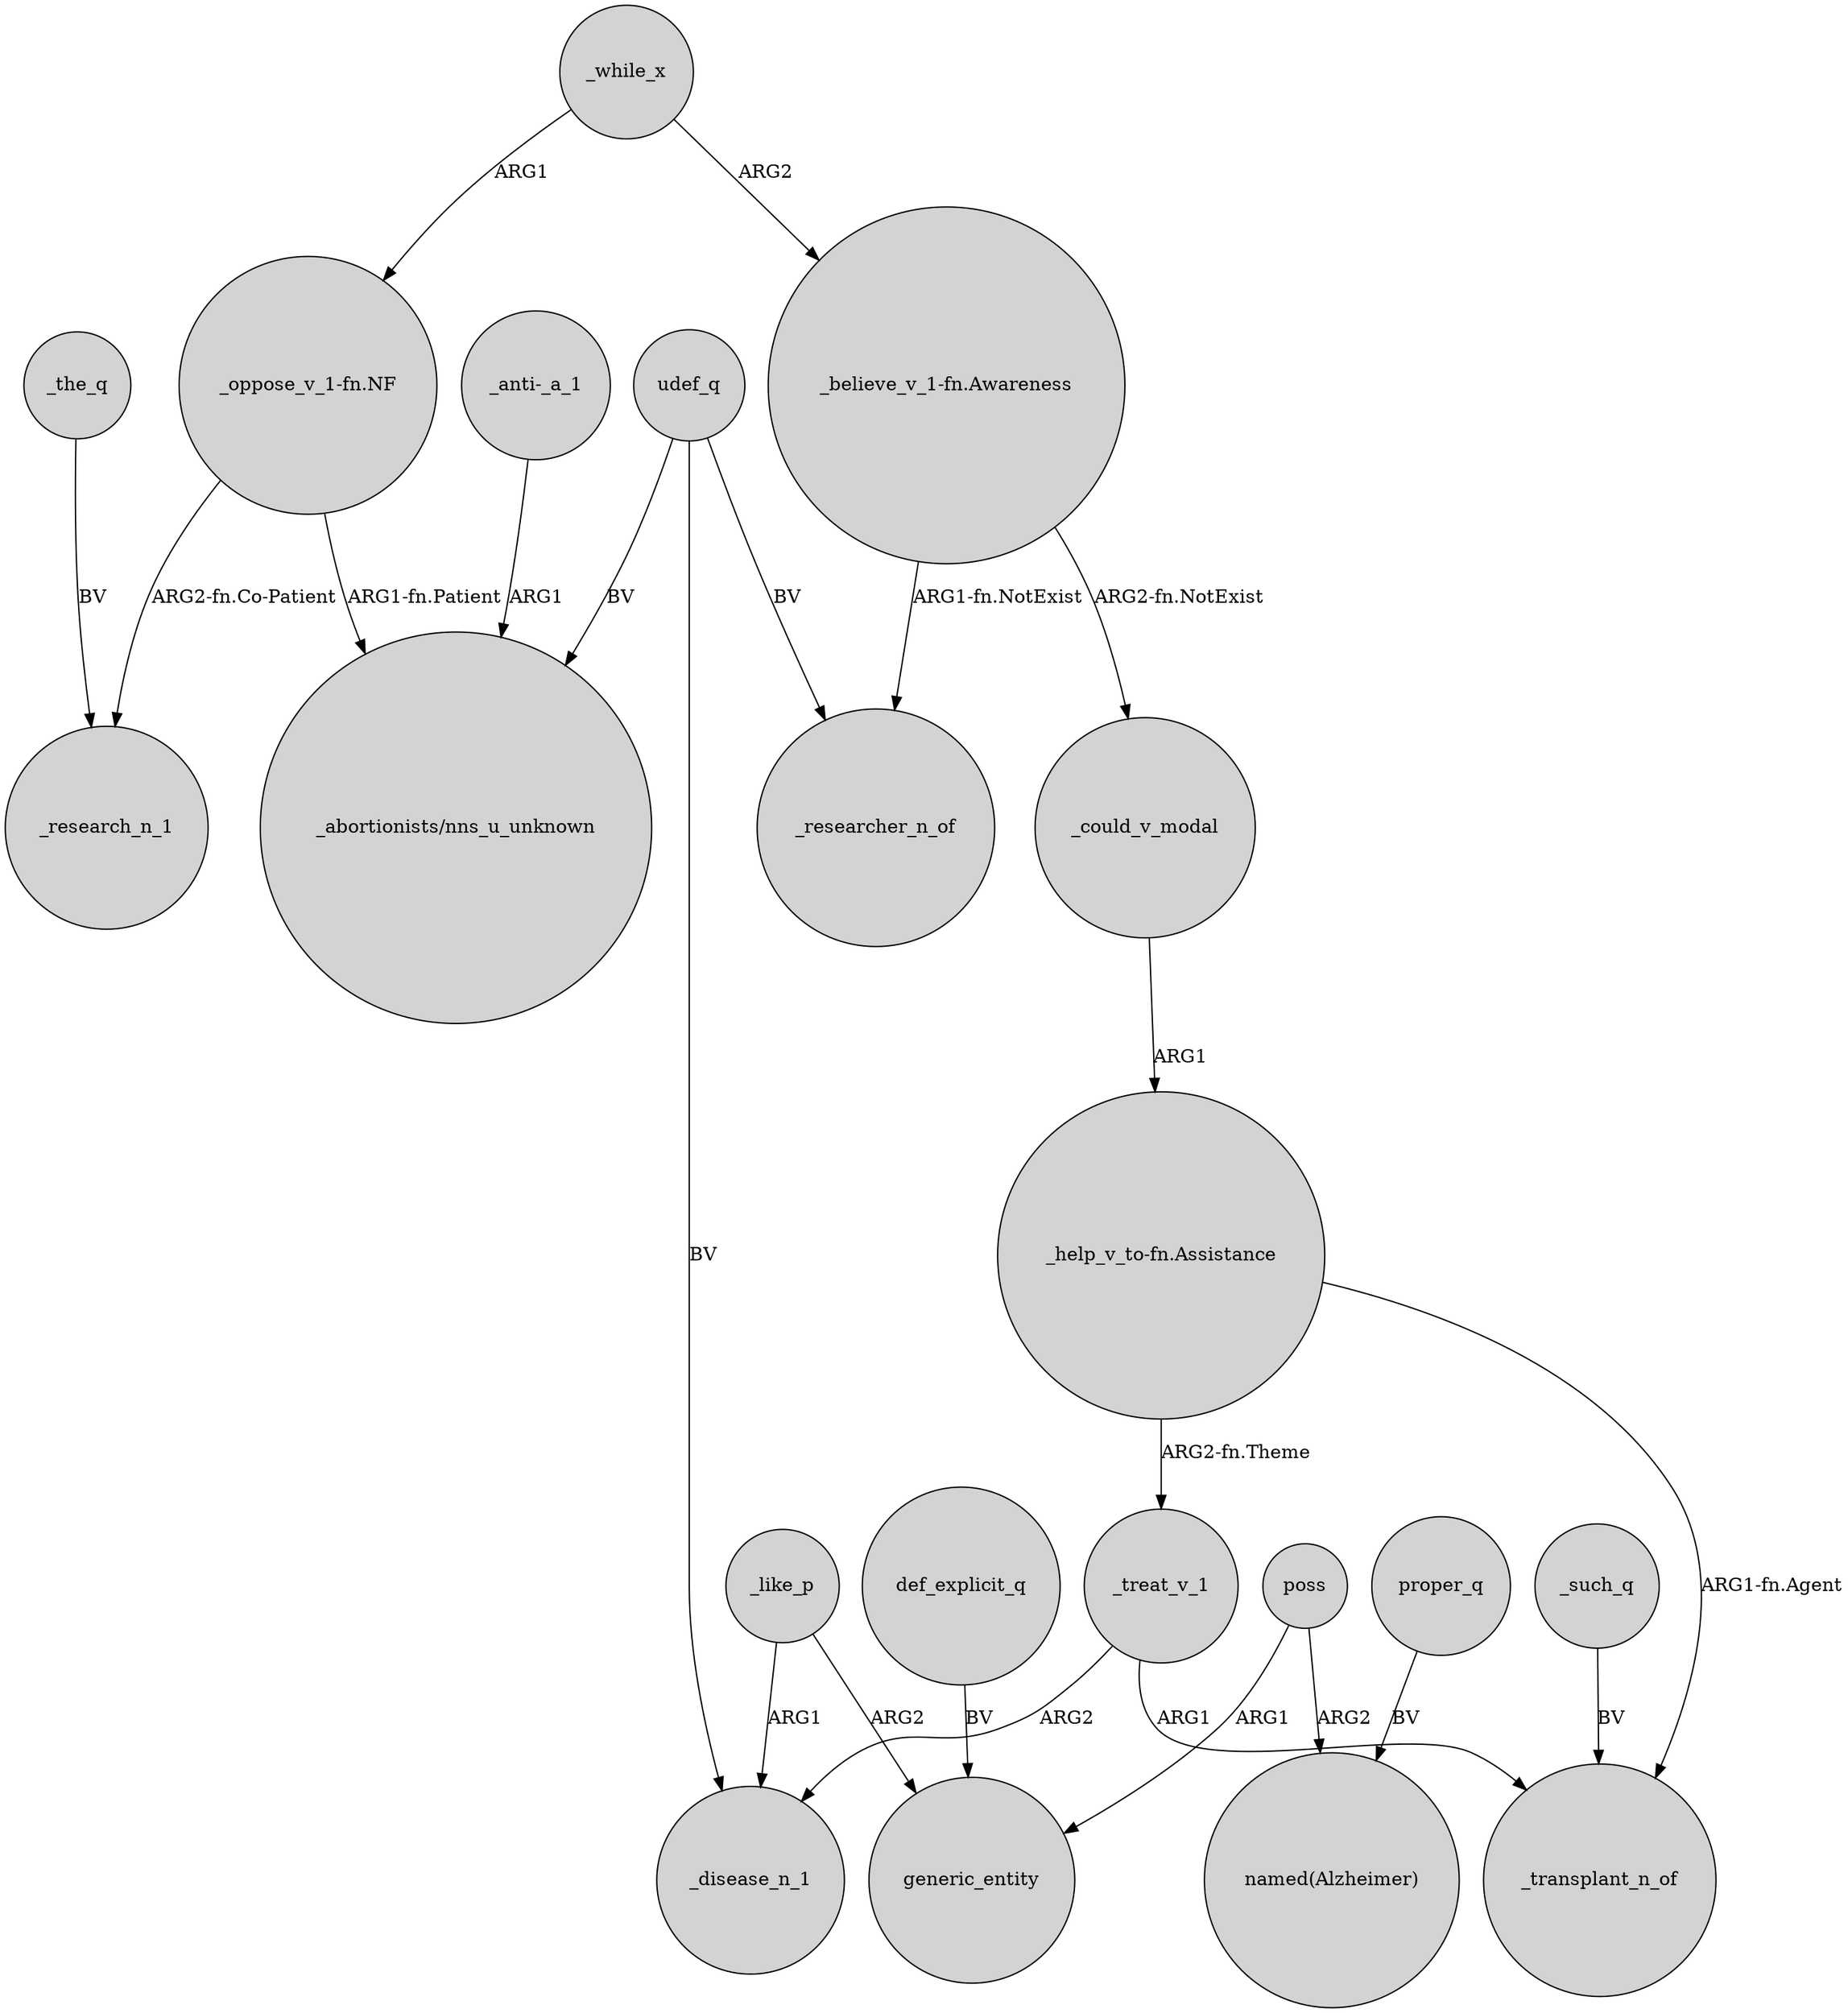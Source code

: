 digraph {
	node [shape=circle style=filled]
	_the_q -> _research_n_1 [label=BV]
	_while_x -> "_believe_v_1-fn.Awareness" [label=ARG2]
	_while_x -> "_oppose_v_1-fn.NF" [label=ARG1]
	poss -> generic_entity [label=ARG1]
	proper_q -> "named(Alzheimer)" [label=BV]
	udef_q -> "_abortionists/nns_u_unknown" [label=BV]
	_could_v_modal -> "_help_v_to-fn.Assistance" [label=ARG1]
	def_explicit_q -> generic_entity [label=BV]
	"_believe_v_1-fn.Awareness" -> _could_v_modal [label="ARG2-fn.NotExist"]
	poss -> "named(Alzheimer)" [label=ARG2]
	_such_q -> _transplant_n_of [label=BV]
	"_help_v_to-fn.Assistance" -> _transplant_n_of [label="ARG1-fn.Agent"]
	_like_p -> _disease_n_1 [label=ARG1]
	_treat_v_1 -> _disease_n_1 [label=ARG2]
	"_oppose_v_1-fn.NF" -> _research_n_1 [label="ARG2-fn.Co-Patient"]
	"_help_v_to-fn.Assistance" -> _treat_v_1 [label="ARG2-fn.Theme"]
	udef_q -> _researcher_n_of [label=BV]
	"_believe_v_1-fn.Awareness" -> _researcher_n_of [label="ARG1-fn.NotExist"]
	"_anti-_a_1" -> "_abortionists/nns_u_unknown" [label=ARG1]
	_like_p -> generic_entity [label=ARG2]
	"_oppose_v_1-fn.NF" -> "_abortionists/nns_u_unknown" [label="ARG1-fn.Patient"]
	udef_q -> _disease_n_1 [label=BV]
	_treat_v_1 -> _transplant_n_of [label=ARG1]
}
